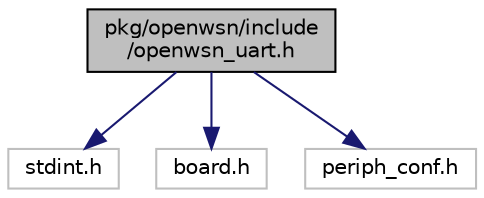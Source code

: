 digraph "pkg/openwsn/include/openwsn_uart.h"
{
 // LATEX_PDF_SIZE
  edge [fontname="Helvetica",fontsize="10",labelfontname="Helvetica",labelfontsize="10"];
  node [fontname="Helvetica",fontsize="10",shape=record];
  Node1 [label="pkg/openwsn/include\l/openwsn_uart.h",height=0.2,width=0.4,color="black", fillcolor="grey75", style="filled", fontcolor="black",tooltip="For details on the implementation check pkg/openwsn/doc.txt."];
  Node1 -> Node2 [color="midnightblue",fontsize="10",style="solid",fontname="Helvetica"];
  Node2 [label="stdint.h",height=0.2,width=0.4,color="grey75", fillcolor="white", style="filled",tooltip=" "];
  Node1 -> Node3 [color="midnightblue",fontsize="10",style="solid",fontname="Helvetica"];
  Node3 [label="board.h",height=0.2,width=0.4,color="grey75", fillcolor="white", style="filled",tooltip=" "];
  Node1 -> Node4 [color="midnightblue",fontsize="10",style="solid",fontname="Helvetica"];
  Node4 [label="periph_conf.h",height=0.2,width=0.4,color="grey75", fillcolor="white", style="filled",tooltip=" "];
}
